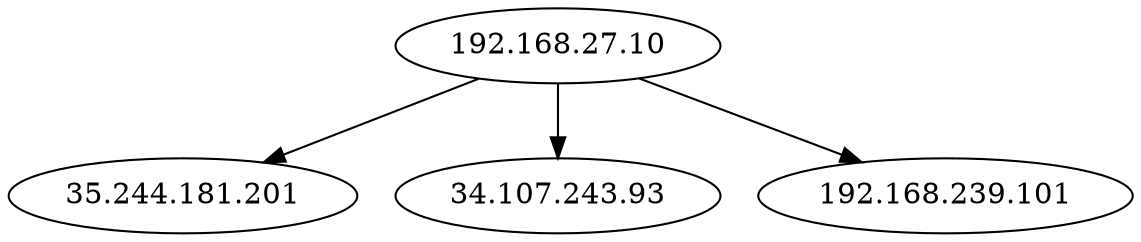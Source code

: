 digraph NWTraffic_update {
  "192.168.27.10" [degree=87, in_degree=0, out_degree=87, activity_score=1.00, total_connections=87];
  "35.244.181.201" [degree=1, in_degree=1, out_degree=0, activity_score=0.10, total_connections=1];
  "192.168.27.10" -> "35.244.181.201" [protocol_UNKNOWN=0.00,protocol_TCP=1.00,protocol_UDP=0.00,protocol_ICMP=0.00,timestamp_sin=0.79,timestamp_cos=-0.62,src_port_type=0.50,dst_port_type=0.00,conn_state_successful=1.00,conn_state_rejected_reset=0.00,conn_state_partial=0.00,conn_state_suspicious=0.00,conn_state_other=0.00,local_orig=1.00,local_resp=0.00,history_length=0.80,orig_bytes=0.53,resp_bytes=0.63,orig_pkts=0.25,resp_pkts=0.25,orig_ip_bytes=0.57,resp_ip_bytes=0.64,service_HTTP=0.00,service_FTP=0.00,service_SSH=0.00,service_DNS=0.00,service_UNKNOWN=1.00  ];
  "192.168.27.10" [degree=87, in_degree=0, out_degree=87, activity_score=1.00, total_connections=87];
  "34.107.243.93" [degree=2, in_degree=2, out_degree=0, activity_score=0.19, total_connections=2];
  "192.168.27.10" -> "34.107.243.93" [protocol_UNKNOWN=0.00,protocol_TCP=1.00,protocol_UDP=0.00,protocol_ICMP=0.00,timestamp_sin=0.79,timestamp_cos=-0.62,src_port_type=0.50,dst_port_type=0.00,conn_state_successful=1.00,conn_state_rejected_reset=0.00,conn_state_partial=0.00,conn_state_suspicious=0.00,conn_state_other=0.00,local_orig=1.00,local_resp=0.00,history_length=0.60,orig_bytes=0.55,resp_bytes=0.52,orig_pkts=0.16,resp_pkts=0.16,orig_ip_bytes=0.56,resp_ip_bytes=0.53,service_HTTP=0.00,service_FTP=0.00,service_SSH=0.00,service_DNS=0.00,service_UNKNOWN=1.00  ];
  "192.168.27.10" [degree=87, in_degree=0, out_degree=87, activity_score=1.00, total_connections=87];
  "192.168.239.101" [degree=17, in_degree=8, out_degree=9, activity_score=0.83, total_connections=17];
  "192.168.27.10" -> "192.168.239.101" [protocol_UNKNOWN=0.00,protocol_TCP=1.00,protocol_UDP=0.00,protocol_ICMP=0.00,timestamp_sin=0.77,timestamp_cos=-0.63,src_port_type=1.00,dst_port_type=0.00,conn_state_successful=1.00,conn_state_rejected_reset=0.00,conn_state_partial=0.00,conn_state_suspicious=0.00,conn_state_other=0.00,local_orig=1.00,local_resp=1.00,history_length=1.00,orig_bytes=0.48,resp_bytes=0.64,orig_pkts=0.22,resp_pkts=0.23,orig_ip_bytes=0.57,resp_ip_bytes=0.70,service_HTTP=1.00,service_FTP=0.00,service_SSH=0.00,service_DNS=0.00,service_UNKNOWN=0.00  ];
}
